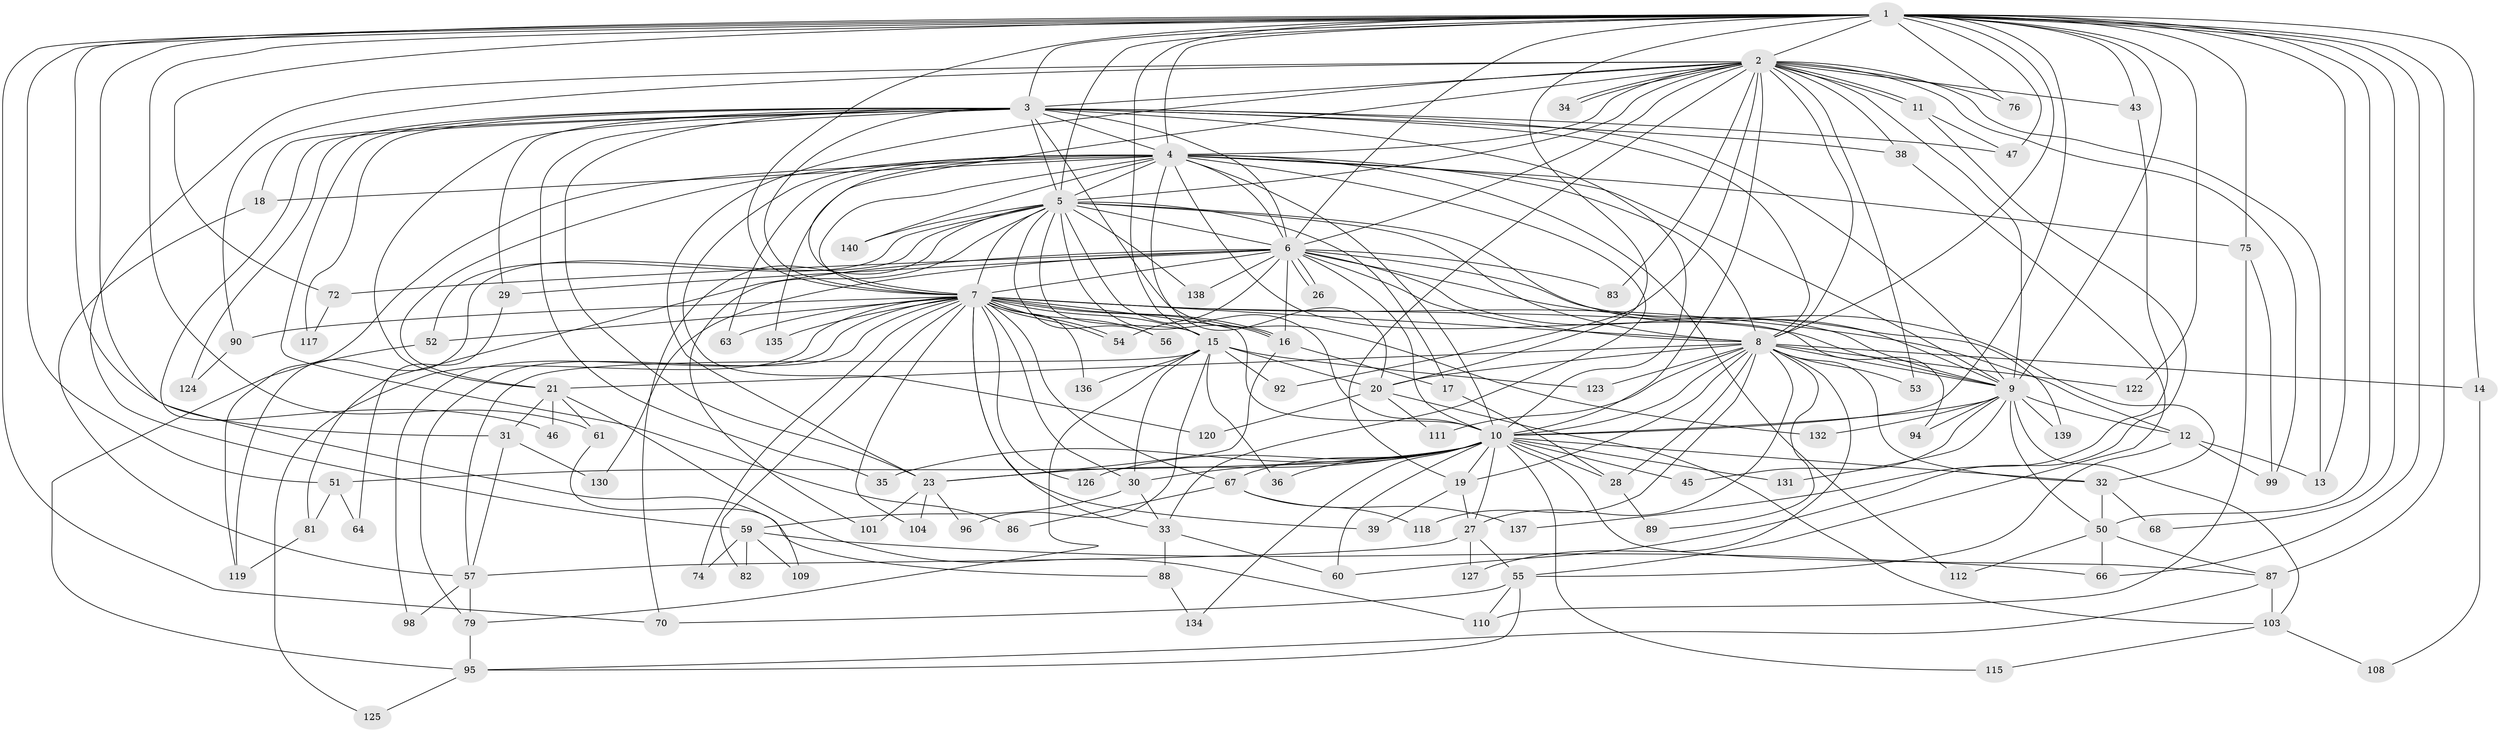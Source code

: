 // original degree distribution, {27: 0.014285714285714285, 25: 0.007142857142857143, 20: 0.02142857142857143, 18: 0.007142857142857143, 29: 0.007142857142857143, 21: 0.007142857142857143, 17: 0.007142857142857143, 4: 0.08571428571428572, 3: 0.2357142857142857, 10: 0.007142857142857143, 6: 0.02857142857142857, 5: 0.10714285714285714, 2: 0.4642857142857143}
// Generated by graph-tools (version 1.1) at 2025/41/03/06/25 10:41:41]
// undirected, 104 vertices, 265 edges
graph export_dot {
graph [start="1"]
  node [color=gray90,style=filled];
  1 [super="+71"];
  2 [super="+22"];
  3 [super="+25"];
  4 [super="+128"];
  5 [super="+42"];
  6 [super="+44"];
  7 [super="+48"];
  8 [super="+49"];
  9 [super="+58"];
  10 [super="+106"];
  11;
  12 [super="+102"];
  13;
  14;
  15 [super="+41"];
  16 [super="+77"];
  17 [super="+40"];
  18;
  19 [super="+100"];
  20 [super="+62"];
  21 [super="+24"];
  23 [super="+37"];
  26;
  27 [super="+85"];
  28;
  29;
  30 [super="+114"];
  31 [super="+84"];
  32 [super="+116"];
  33;
  34;
  35;
  36;
  38;
  39;
  43;
  45;
  46;
  47 [super="+78"];
  50 [super="+113"];
  51;
  52;
  53;
  54 [super="+65"];
  55 [super="+91"];
  56;
  57 [super="+73"];
  59 [super="+69"];
  60 [super="+80"];
  61;
  63;
  64;
  66;
  67;
  68;
  70 [super="+93"];
  72;
  74;
  75;
  76;
  79 [super="+133"];
  81;
  82;
  83;
  86;
  87 [super="+121"];
  88;
  89;
  90;
  92;
  94;
  95 [super="+97"];
  96;
  98;
  99 [super="+107"];
  101;
  103 [super="+105"];
  104;
  108;
  109;
  110 [super="+129"];
  111;
  112;
  115;
  117;
  118;
  119;
  120;
  122;
  123;
  124;
  125;
  126;
  127;
  130;
  131;
  132;
  134;
  135;
  136;
  137;
  138;
  139;
  140;
  1 -- 2;
  1 -- 3;
  1 -- 4;
  1 -- 5;
  1 -- 6;
  1 -- 7;
  1 -- 8;
  1 -- 9;
  1 -- 10;
  1 -- 13;
  1 -- 14;
  1 -- 20;
  1 -- 31;
  1 -- 43;
  1 -- 51;
  1 -- 61;
  1 -- 66;
  1 -- 68;
  1 -- 72;
  1 -- 75;
  1 -- 76;
  1 -- 87;
  1 -- 88;
  1 -- 122;
  1 -- 15;
  1 -- 70;
  1 -- 47;
  1 -- 50;
  2 -- 3;
  2 -- 4;
  2 -- 5;
  2 -- 6;
  2 -- 7;
  2 -- 8;
  2 -- 9;
  2 -- 10;
  2 -- 11;
  2 -- 11;
  2 -- 13;
  2 -- 19;
  2 -- 23;
  2 -- 34;
  2 -- 34;
  2 -- 38;
  2 -- 53;
  2 -- 76;
  2 -- 83;
  2 -- 90;
  2 -- 92;
  2 -- 99;
  2 -- 43;
  2 -- 59;
  3 -- 4;
  3 -- 5;
  3 -- 6;
  3 -- 7;
  3 -- 8;
  3 -- 9 [weight=2];
  3 -- 10 [weight=2];
  3 -- 18;
  3 -- 21;
  3 -- 29;
  3 -- 35;
  3 -- 46;
  3 -- 117;
  3 -- 124;
  3 -- 132;
  3 -- 86;
  3 -- 38;
  3 -- 47;
  3 -- 23;
  4 -- 5;
  4 -- 6;
  4 -- 7;
  4 -- 8;
  4 -- 9;
  4 -- 10;
  4 -- 18;
  4 -- 33;
  4 -- 63;
  4 -- 75;
  4 -- 94;
  4 -- 112;
  4 -- 120;
  4 -- 140;
  4 -- 135;
  4 -- 119;
  4 -- 20;
  4 -- 21;
  5 -- 6;
  5 -- 7;
  5 -- 8;
  5 -- 9;
  5 -- 10;
  5 -- 15;
  5 -- 17 [weight=2];
  5 -- 52;
  5 -- 56;
  5 -- 70;
  5 -- 101;
  5 -- 140;
  5 -- 16;
  5 -- 138;
  5 -- 119;
  6 -- 7;
  6 -- 8;
  6 -- 9;
  6 -- 10;
  6 -- 26;
  6 -- 26;
  6 -- 29;
  6 -- 32;
  6 -- 72;
  6 -- 83;
  6 -- 130;
  6 -- 138;
  6 -- 139;
  6 -- 16;
  6 -- 81;
  6 -- 54;
  7 -- 8;
  7 -- 9;
  7 -- 10;
  7 -- 12;
  7 -- 15;
  7 -- 16;
  7 -- 16;
  7 -- 33;
  7 -- 39;
  7 -- 52;
  7 -- 54;
  7 -- 54;
  7 -- 63;
  7 -- 74;
  7 -- 79;
  7 -- 82;
  7 -- 90;
  7 -- 98;
  7 -- 104;
  7 -- 126;
  7 -- 135;
  7 -- 136;
  7 -- 67;
  7 -- 56;
  7 -- 125;
  7 -- 30;
  8 -- 9;
  8 -- 10;
  8 -- 14;
  8 -- 20;
  8 -- 21;
  8 -- 89;
  8 -- 111;
  8 -- 118;
  8 -- 122;
  8 -- 123;
  8 -- 127;
  8 -- 28;
  8 -- 53;
  8 -- 19;
  8 -- 32;
  8 -- 27;
  9 -- 10;
  9 -- 12;
  9 -- 45;
  9 -- 50;
  9 -- 94;
  9 -- 103;
  9 -- 132;
  9 -- 139;
  9 -- 131;
  10 -- 19;
  10 -- 23;
  10 -- 27;
  10 -- 28;
  10 -- 30;
  10 -- 32;
  10 -- 35;
  10 -- 36;
  10 -- 45;
  10 -- 51;
  10 -- 67;
  10 -- 115;
  10 -- 126;
  10 -- 131;
  10 -- 134;
  10 -- 87;
  10 -- 60;
  11 -- 47;
  11 -- 60;
  12 -- 55;
  12 -- 13;
  12 -- 99;
  14 -- 108;
  15 -- 30;
  15 -- 36;
  15 -- 57;
  15 -- 92;
  15 -- 123;
  15 -- 136;
  15 -- 96;
  15 -- 20;
  15 -- 79;
  16 -- 17;
  16 -- 23;
  17 -- 28;
  18 -- 57;
  19 -- 27;
  19 -- 39;
  20 -- 103;
  20 -- 120;
  20 -- 111;
  21 -- 46;
  21 -- 61;
  21 -- 110;
  21 -- 31;
  23 -- 96;
  23 -- 101;
  23 -- 104;
  27 -- 57;
  27 -- 127;
  27 -- 55;
  28 -- 89;
  29 -- 64;
  30 -- 59;
  30 -- 33;
  31 -- 130;
  31 -- 57;
  32 -- 50;
  32 -- 68;
  33 -- 60;
  33 -- 88;
  38 -- 55;
  43 -- 137;
  50 -- 66;
  50 -- 87;
  50 -- 112;
  51 -- 64;
  51 -- 81;
  52 -- 95;
  55 -- 70;
  55 -- 95;
  55 -- 110;
  57 -- 98;
  57 -- 79;
  59 -- 74;
  59 -- 82;
  59 -- 66;
  59 -- 109;
  61 -- 109;
  67 -- 86;
  67 -- 118;
  67 -- 137;
  72 -- 117;
  75 -- 99;
  75 -- 110;
  79 -- 95;
  81 -- 119;
  87 -- 103;
  87 -- 95;
  88 -- 134;
  90 -- 124;
  95 -- 125;
  103 -- 108;
  103 -- 115;
}
